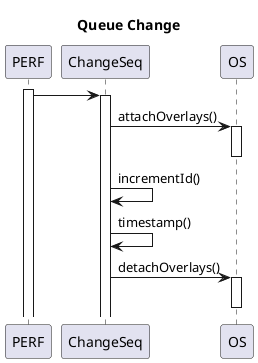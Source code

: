 @startuml
title Queue Change
activate PERF
    PERF -> ChangeSeq
    activate ChangeSeq
        ChangeSeq -> OS : attachOverlays()
        activate OS
        deactivate OS

        ChangeSeq -> ChangeSeq : incrementId()
        ChangeSeq -> ChangeSeq : timestamp()

        ChangeSeq -> OS : detachOverlays()
        activate OS
        deactivate OS

@enduml
